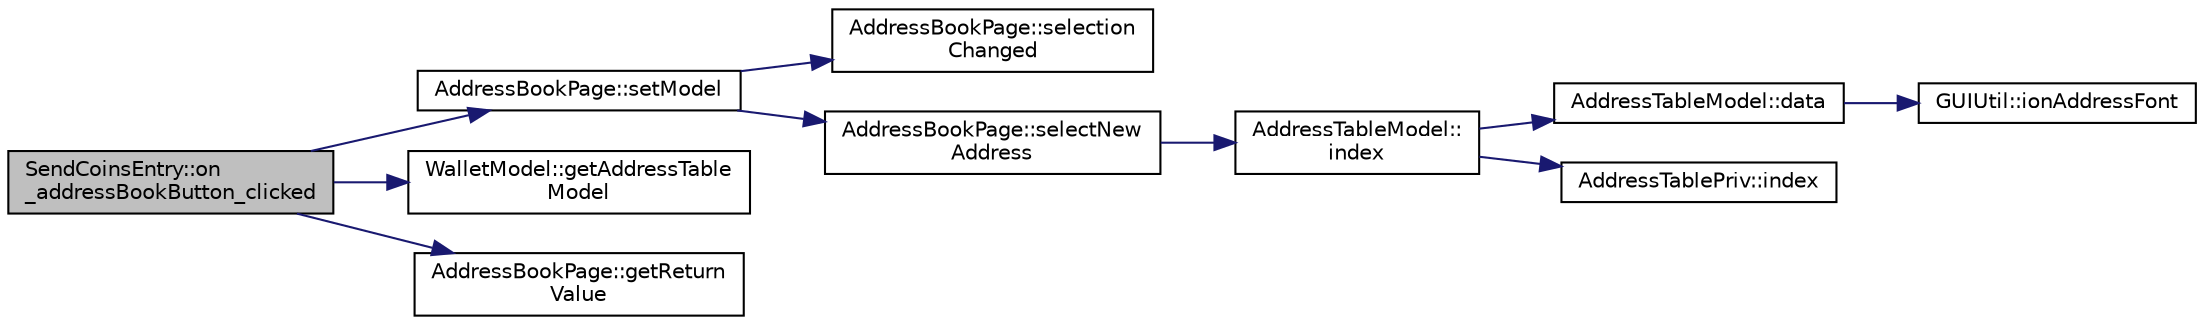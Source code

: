 digraph "SendCoinsEntry::on_addressBookButton_clicked"
{
  edge [fontname="Helvetica",fontsize="10",labelfontname="Helvetica",labelfontsize="10"];
  node [fontname="Helvetica",fontsize="10",shape=record];
  rankdir="LR";
  Node64 [label="SendCoinsEntry::on\l_addressBookButton_clicked",height=0.2,width=0.4,color="black", fillcolor="grey75", style="filled", fontcolor="black"];
  Node64 -> Node65 [color="midnightblue",fontsize="10",style="solid",fontname="Helvetica"];
  Node65 [label="AddressBookPage::setModel",height=0.2,width=0.4,color="black", fillcolor="white", style="filled",URL="$d3/d4a/class_address_book_page.html#a1282cda9cb0300ee04c472ec4c9949f3"];
  Node65 -> Node66 [color="midnightblue",fontsize="10",style="solid",fontname="Helvetica"];
  Node66 [label="AddressBookPage::selection\lChanged",height=0.2,width=0.4,color="black", fillcolor="white", style="filled",URL="$d3/d4a/class_address_book_page.html#a9df2b5984c8b4ab2c4b5eade1aab8f3e"];
  Node65 -> Node67 [color="midnightblue",fontsize="10",style="solid",fontname="Helvetica"];
  Node67 [label="AddressBookPage::selectNew\lAddress",height=0.2,width=0.4,color="black", fillcolor="white", style="filled",URL="$d3/d4a/class_address_book_page.html#a94958ad9ed9564af6480eb905fa91393",tooltip="New entry/entries were added to address table. "];
  Node67 -> Node68 [color="midnightblue",fontsize="10",style="solid",fontname="Helvetica"];
  Node68 [label="AddressTableModel::\lindex",height=0.2,width=0.4,color="black", fillcolor="white", style="filled",URL="$d9/ded/class_address_table_model.html#a74e9123471948255f87271c823c82854"];
  Node68 -> Node69 [color="midnightblue",fontsize="10",style="solid",fontname="Helvetica"];
  Node69 [label="AddressTableModel::data",height=0.2,width=0.4,color="black", fillcolor="white", style="filled",URL="$d9/ded/class_address_table_model.html#a79b07007c147962c0119310ebd4931c1"];
  Node69 -> Node70 [color="midnightblue",fontsize="10",style="solid",fontname="Helvetica"];
  Node70 [label="GUIUtil::ionAddressFont",height=0.2,width=0.4,color="black", fillcolor="white", style="filled",URL="$d1/d87/namespace_g_u_i_util.html#a7cec12a5eacf453bfd69921c3e763b32"];
  Node68 -> Node71 [color="midnightblue",fontsize="10",style="solid",fontname="Helvetica"];
  Node71 [label="AddressTablePriv::index",height=0.2,width=0.4,color="black", fillcolor="white", style="filled",URL="$de/dba/class_address_table_priv.html#af311eb7d0189a74a508d7ad0f563f307"];
  Node64 -> Node72 [color="midnightblue",fontsize="10",style="solid",fontname="Helvetica"];
  Node72 [label="WalletModel::getAddressTable\lModel",height=0.2,width=0.4,color="black", fillcolor="white", style="filled",URL="$d4/d27/class_wallet_model.html#a89ed202e2dbc04aaa70d72872b95b351"];
  Node64 -> Node73 [color="midnightblue",fontsize="10",style="solid",fontname="Helvetica"];
  Node73 [label="AddressBookPage::getReturn\lValue",height=0.2,width=0.4,color="black", fillcolor="white", style="filled",URL="$d3/d4a/class_address_book_page.html#a4f6d802c63539ac335b138cca0b913d2"];
}
